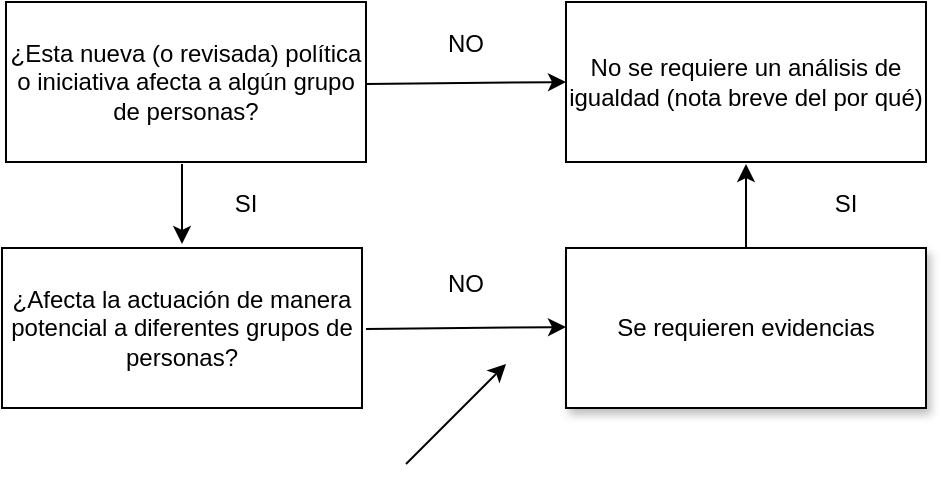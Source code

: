 <mxfile version="24.4.3" type="github">
  <diagram name="Page-1" id="JOWfkH6MdnwbE2q_Opq3">
    <mxGraphModel dx="948" dy="538" grid="1" gridSize="10" guides="1" tooltips="1" connect="1" arrows="1" fold="1" page="1" pageScale="1" pageWidth="827" pageHeight="1169" math="0" shadow="0">
      <root>
        <mxCell id="0" />
        <mxCell id="1" parent="0" />
        <mxCell id="MSvbQUZ_M1PV2zRD2lZT-1" value="¿Esta nueva (o revisada) política o iniciativa afecta a algún grupo de personas? " style="rounded=0;whiteSpace=wrap;html=1;" parent="1" vertex="1">
          <mxGeometry x="200" y="79" width="180" height="80" as="geometry" />
        </mxCell>
        <mxCell id="bXPYc0cqTdXgkaKzH3wF-1" value="No se requiere un análisis de igualdad (nota breve del por qué)" style="rounded=0;whiteSpace=wrap;html=1;" vertex="1" parent="1">
          <mxGeometry x="480" y="79" width="180" height="80" as="geometry" />
        </mxCell>
        <mxCell id="bXPYc0cqTdXgkaKzH3wF-5" value="NO" style="text;html=1;align=center;verticalAlign=middle;whiteSpace=wrap;rounded=0;" vertex="1" parent="1">
          <mxGeometry x="400" y="90" width="60" height="20" as="geometry" />
        </mxCell>
        <mxCell id="bXPYc0cqTdXgkaKzH3wF-7" value="" style="endArrow=classic;html=1;rounded=0;entryX=0;entryY=0.5;entryDx=0;entryDy=0;" edge="1" parent="1" target="bXPYc0cqTdXgkaKzH3wF-1">
          <mxGeometry width="50" height="50" relative="1" as="geometry">
            <mxPoint x="380" y="120" as="sourcePoint" />
            <mxPoint x="430" y="70" as="targetPoint" />
          </mxGeometry>
        </mxCell>
        <mxCell id="bXPYc0cqTdXgkaKzH3wF-10" value="" style="endArrow=classic;html=1;rounded=0;" edge="1" parent="1">
          <mxGeometry width="50" height="50" relative="1" as="geometry">
            <mxPoint x="288" y="160" as="sourcePoint" />
            <mxPoint x="288" y="200" as="targetPoint" />
          </mxGeometry>
        </mxCell>
        <mxCell id="bXPYc0cqTdXgkaKzH3wF-11" value="¿Afecta la actuación de manera potencial a diferentes grupos de personas? " style="rounded=0;whiteSpace=wrap;html=1;" vertex="1" parent="1">
          <mxGeometry x="198" y="202" width="180" height="80" as="geometry" />
        </mxCell>
        <mxCell id="bXPYc0cqTdXgkaKzH3wF-12" value="SI" style="text;html=1;align=center;verticalAlign=middle;whiteSpace=wrap;rounded=0;" vertex="1" parent="1">
          <mxGeometry x="290" y="170" width="60" height="20" as="geometry" />
        </mxCell>
        <mxCell id="bXPYc0cqTdXgkaKzH3wF-19" style="edgeStyle=orthogonalEdgeStyle;rounded=0;orthogonalLoop=1;jettySize=auto;html=1;exitX=0.5;exitY=0;exitDx=0;exitDy=0;" edge="1" parent="1" source="bXPYc0cqTdXgkaKzH3wF-14">
          <mxGeometry relative="1" as="geometry">
            <mxPoint x="570" y="160" as="targetPoint" />
          </mxGeometry>
        </mxCell>
        <mxCell id="bXPYc0cqTdXgkaKzH3wF-14" value="Se requieren evidencias " style="rounded=0;whiteSpace=wrap;html=1;shadow=1;" vertex="1" parent="1">
          <mxGeometry x="480" y="202" width="180" height="80" as="geometry" />
        </mxCell>
        <mxCell id="bXPYc0cqTdXgkaKzH3wF-15" value="" style="endArrow=classic;html=1;rounded=0;entryX=0;entryY=0.5;entryDx=0;entryDy=0;" edge="1" parent="1">
          <mxGeometry width="50" height="50" relative="1" as="geometry">
            <mxPoint x="380" y="242.5" as="sourcePoint" />
            <mxPoint x="480" y="241.5" as="targetPoint" />
          </mxGeometry>
        </mxCell>
        <mxCell id="bXPYc0cqTdXgkaKzH3wF-16" value="NO" style="text;html=1;align=center;verticalAlign=middle;whiteSpace=wrap;rounded=0;" vertex="1" parent="1">
          <mxGeometry x="400" y="210" width="60" height="20" as="geometry" />
        </mxCell>
        <mxCell id="bXPYc0cqTdXgkaKzH3wF-17" value="SI" style="text;html=1;align=center;verticalAlign=middle;whiteSpace=wrap;rounded=0;" vertex="1" parent="1">
          <mxGeometry x="590" y="170" width="60" height="20" as="geometry" />
        </mxCell>
        <mxCell id="bXPYc0cqTdXgkaKzH3wF-18" value="" style="endArrow=classic;html=1;rounded=0;" edge="1" parent="1">
          <mxGeometry width="50" height="50" relative="1" as="geometry">
            <mxPoint x="400" y="310" as="sourcePoint" />
            <mxPoint x="450" y="260" as="targetPoint" />
          </mxGeometry>
        </mxCell>
      </root>
    </mxGraphModel>
  </diagram>
</mxfile>
